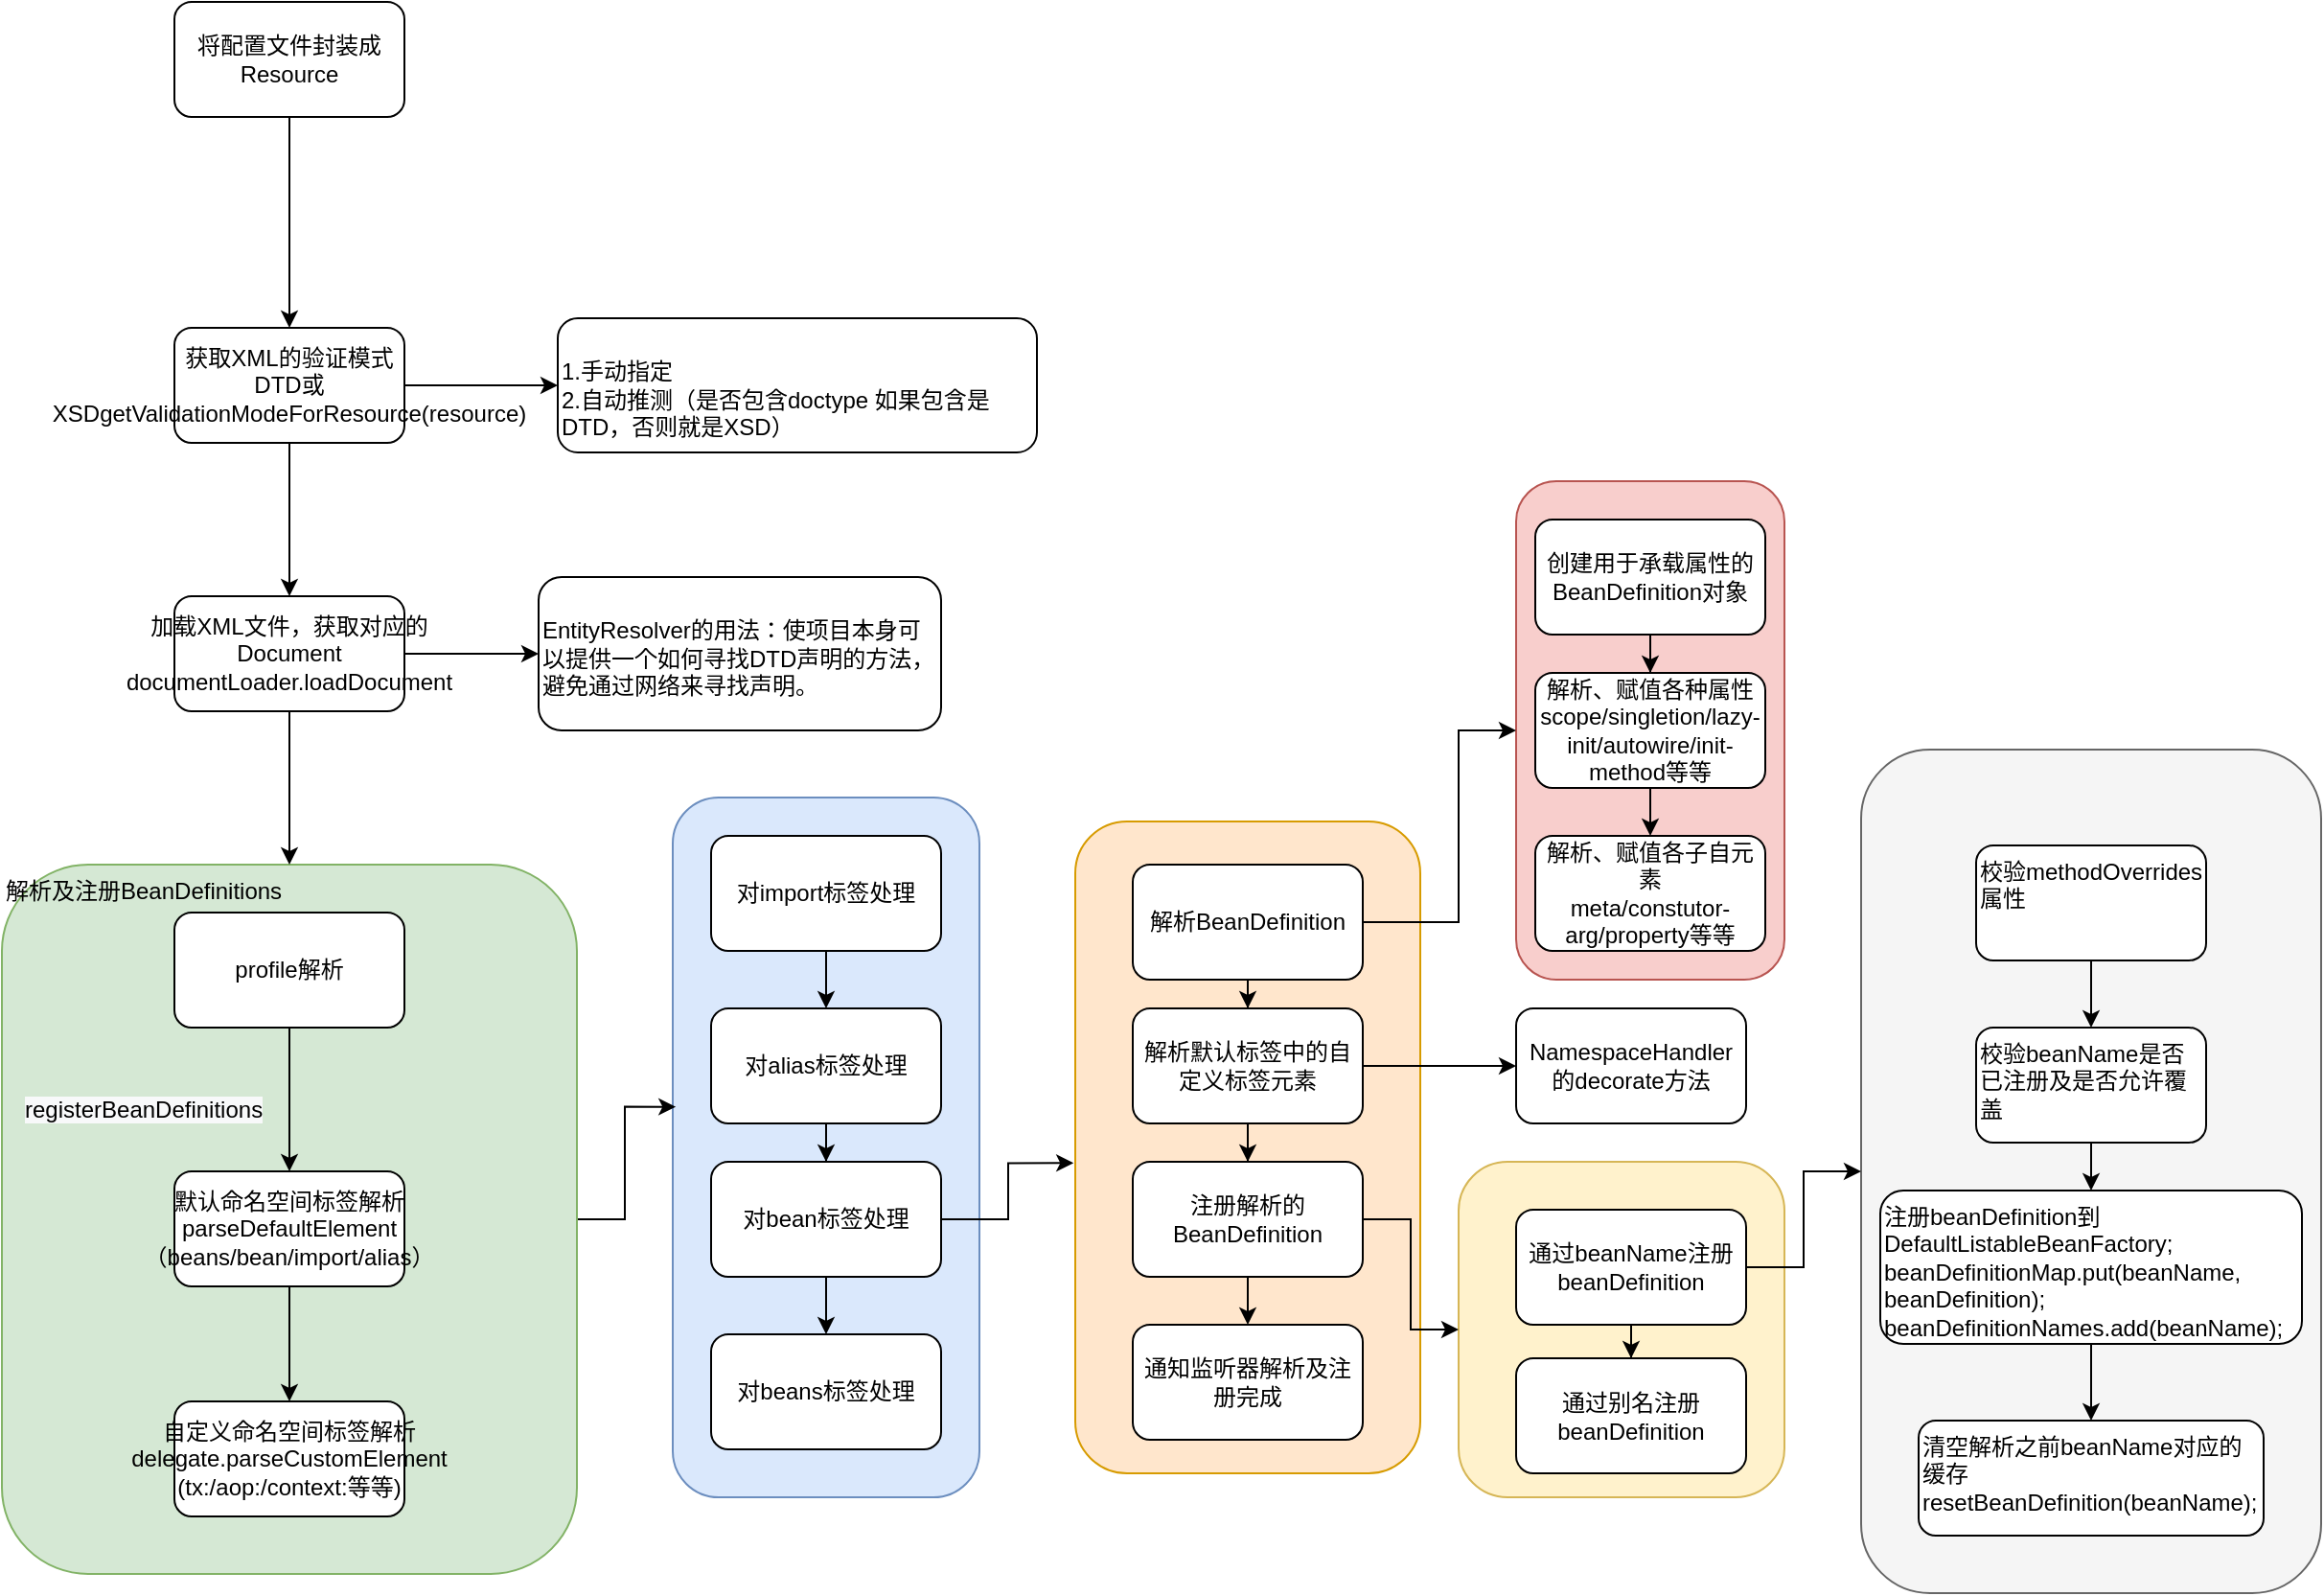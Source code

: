<mxfile version="15.7.3" type="github">
  <diagram id="ui_wG3QZJv_yEZTvrZ4Z" name="第 1 页">
    <mxGraphModel dx="1185" dy="662" grid="1" gridSize="10" guides="1" tooltips="1" connect="1" arrows="1" fold="1" page="1" pageScale="1" pageWidth="827" pageHeight="1169" math="0" shadow="0">
      <root>
        <mxCell id="0" />
        <mxCell id="1" parent="0" />
        <mxCell id="1a5nTo9B3F3iDElWpVwX-89" value="" style="rounded=1;whiteSpace=wrap;html=1;align=left;verticalAlign=top;fillColor=#f5f5f5;fontColor=#333333;strokeColor=#666666;" vertex="1" parent="1">
          <mxGeometry x="1160" y="440" width="240" height="440" as="geometry" />
        </mxCell>
        <mxCell id="1a5nTo9B3F3iDElWpVwX-79" value="" style="rounded=1;whiteSpace=wrap;html=1;align=left;verticalAlign=top;fillColor=#fff2cc;strokeColor=#d6b656;" vertex="1" parent="1">
          <mxGeometry x="950" y="655" width="170" height="175" as="geometry" />
        </mxCell>
        <mxCell id="1a5nTo9B3F3iDElWpVwX-66" value="" style="rounded=1;whiteSpace=wrap;html=1;align=left;verticalAlign=top;fillColor=#dae8fc;strokeColor=#6c8ebf;" vertex="1" parent="1">
          <mxGeometry x="540" y="465" width="160" height="365" as="geometry" />
        </mxCell>
        <mxCell id="1a5nTo9B3F3iDElWpVwX-65" value="" style="rounded=1;whiteSpace=wrap;html=1;align=left;verticalAlign=top;fillColor=#ffe6cc;strokeColor=#d79b00;" vertex="1" parent="1">
          <mxGeometry x="750" y="477.5" width="180" height="340" as="geometry" />
        </mxCell>
        <mxCell id="1a5nTo9B3F3iDElWpVwX-64" value="" style="rounded=1;whiteSpace=wrap;html=1;align=left;verticalAlign=top;fillColor=#f8cecc;strokeColor=#b85450;" vertex="1" parent="1">
          <mxGeometry x="980" y="300" width="140" height="260" as="geometry" />
        </mxCell>
        <mxCell id="1a5nTo9B3F3iDElWpVwX-70" style="edgeStyle=orthogonalEdgeStyle;rounded=0;orthogonalLoop=1;jettySize=auto;html=1;entryX=0.01;entryY=0.442;entryDx=0;entryDy=0;entryPerimeter=0;" edge="1" parent="1" source="1a5nTo9B3F3iDElWpVwX-8" target="1a5nTo9B3F3iDElWpVwX-66">
          <mxGeometry relative="1" as="geometry" />
        </mxCell>
        <mxCell id="1a5nTo9B3F3iDElWpVwX-8" value="解析及注册BeanDefinitions" style="whiteSpace=wrap;html=1;rounded=1;align=left;verticalAlign=top;fillColor=#d5e8d4;strokeColor=#82b366;" vertex="1" parent="1">
          <mxGeometry x="190" y="500" width="300" height="370" as="geometry" />
        </mxCell>
        <mxCell id="1a5nTo9B3F3iDElWpVwX-7" value="" style="edgeStyle=orthogonalEdgeStyle;rounded=0;orthogonalLoop=1;jettySize=auto;html=1;" edge="1" parent="1" source="1a5nTo9B3F3iDElWpVwX-5" target="1a5nTo9B3F3iDElWpVwX-6">
          <mxGeometry relative="1" as="geometry" />
        </mxCell>
        <mxCell id="1a5nTo9B3F3iDElWpVwX-34" value="" style="edgeStyle=orthogonalEdgeStyle;rounded=0;orthogonalLoop=1;jettySize=auto;html=1;" edge="1" parent="1" source="1a5nTo9B3F3iDElWpVwX-5" target="1a5nTo9B3F3iDElWpVwX-30">
          <mxGeometry relative="1" as="geometry" />
        </mxCell>
        <mxCell id="1a5nTo9B3F3iDElWpVwX-5" value="获取XML的验证模式&lt;br&gt;DTD或XSD&lt;span style=&quot;text-align: left&quot;&gt;getValidationModeForResource(resource)&lt;/span&gt;" style="rounded=1;whiteSpace=wrap;html=1;" vertex="1" parent="1">
          <mxGeometry x="280" y="220" width="120" height="60" as="geometry" />
        </mxCell>
        <mxCell id="1a5nTo9B3F3iDElWpVwX-9" value="" style="edgeStyle=orthogonalEdgeStyle;rounded=0;orthogonalLoop=1;jettySize=auto;html=1;" edge="1" parent="1" source="1a5nTo9B3F3iDElWpVwX-6" target="1a5nTo9B3F3iDElWpVwX-8">
          <mxGeometry relative="1" as="geometry" />
        </mxCell>
        <mxCell id="1a5nTo9B3F3iDElWpVwX-33" value="" style="edgeStyle=orthogonalEdgeStyle;rounded=0;orthogonalLoop=1;jettySize=auto;html=1;" edge="1" parent="1" source="1a5nTo9B3F3iDElWpVwX-6" target="1a5nTo9B3F3iDElWpVwX-29">
          <mxGeometry relative="1" as="geometry" />
        </mxCell>
        <mxCell id="1a5nTo9B3F3iDElWpVwX-6" value="加载XML文件，获取对应的Document&lt;br&gt;&lt;span style=&quot;text-align: left&quot;&gt;documentLoader.loadDocument&lt;/span&gt;" style="whiteSpace=wrap;html=1;rounded=1;" vertex="1" parent="1">
          <mxGeometry x="280" y="360" width="120" height="60" as="geometry" />
        </mxCell>
        <mxCell id="1a5nTo9B3F3iDElWpVwX-11" value="" style="edgeStyle=orthogonalEdgeStyle;rounded=0;orthogonalLoop=1;jettySize=auto;html=1;" edge="1" parent="1" source="1a5nTo9B3F3iDElWpVwX-10" target="1a5nTo9B3F3iDElWpVwX-5">
          <mxGeometry relative="1" as="geometry" />
        </mxCell>
        <mxCell id="1a5nTo9B3F3iDElWpVwX-10" value="将配置文件封装成Resource" style="rounded=1;whiteSpace=wrap;html=1;" vertex="1" parent="1">
          <mxGeometry x="280" y="50" width="120" height="60" as="geometry" />
        </mxCell>
        <mxCell id="1a5nTo9B3F3iDElWpVwX-22" value="" style="edgeStyle=orthogonalEdgeStyle;rounded=0;orthogonalLoop=1;jettySize=auto;html=1;" edge="1" parent="1" source="1a5nTo9B3F3iDElWpVwX-19" target="1a5nTo9B3F3iDElWpVwX-21">
          <mxGeometry relative="1" as="geometry" />
        </mxCell>
        <mxCell id="1a5nTo9B3F3iDElWpVwX-19" value="profile解析" style="whiteSpace=wrap;html=1;rounded=1;" vertex="1" parent="1">
          <mxGeometry x="280" y="525" width="120" height="60" as="geometry" />
        </mxCell>
        <mxCell id="1a5nTo9B3F3iDElWpVwX-24" value="" style="edgeStyle=orthogonalEdgeStyle;rounded=0;orthogonalLoop=1;jettySize=auto;html=1;" edge="1" parent="1" source="1a5nTo9B3F3iDElWpVwX-21" target="1a5nTo9B3F3iDElWpVwX-23">
          <mxGeometry relative="1" as="geometry" />
        </mxCell>
        <mxCell id="1a5nTo9B3F3iDElWpVwX-21" value="&lt;span&gt;默认命名空间标签解析parseDefaultElement&lt;br&gt;（beans/bean/import/alias）&lt;/span&gt;" style="whiteSpace=wrap;html=1;rounded=1;" vertex="1" parent="1">
          <mxGeometry x="280" y="660" width="120" height="60" as="geometry" />
        </mxCell>
        <mxCell id="1a5nTo9B3F3iDElWpVwX-23" value="&lt;span&gt;自定义命名空间标签解析delegate.parseCustomElement&lt;br&gt;(tx:/aop:/context:等等)&lt;/span&gt;" style="whiteSpace=wrap;html=1;rounded=1;" vertex="1" parent="1">
          <mxGeometry x="280" y="780" width="120" height="60" as="geometry" />
        </mxCell>
        <mxCell id="1a5nTo9B3F3iDElWpVwX-29" value="&lt;br&gt;&lt;span&gt;EntityResolver的用法：使项目本身可以提供一个如何寻找DTD声明的方法，避免通过网络来寻找声明。&lt;/span&gt;" style="rounded=1;whiteSpace=wrap;html=1;align=left;verticalAlign=top;" vertex="1" parent="1">
          <mxGeometry x="470" y="350" width="210" height="80" as="geometry" />
        </mxCell>
        <mxCell id="1a5nTo9B3F3iDElWpVwX-30" value="&lt;br&gt;&lt;span&gt;1.手动指定&lt;/span&gt;&lt;br&gt;&lt;span&gt;2.自动推测（是否包含doctype 如果包含是DTD，否则就是XSD）&lt;/span&gt;" style="rounded=1;whiteSpace=wrap;html=1;align=left;verticalAlign=top;" vertex="1" parent="1">
          <mxGeometry x="480" y="215" width="250" height="70" as="geometry" />
        </mxCell>
        <mxCell id="1a5nTo9B3F3iDElWpVwX-38" value="&lt;br style=&quot;color: rgb(0, 0, 0); font-family: helvetica; font-size: 12px; font-style: normal; font-weight: 400; letter-spacing: normal; text-align: left; text-indent: 0px; text-transform: none; word-spacing: 0px; background-color: rgb(248, 249, 250);&quot;&gt;&lt;br style=&quot;color: rgb(0, 0, 0); font-family: helvetica; font-size: 12px; font-style: normal; font-weight: 400; letter-spacing: normal; text-align: left; text-indent: 0px; text-transform: none; word-spacing: 0px; background-color: rgb(248, 249, 250);&quot;&gt;&lt;span style=&quot;color: rgb(0, 0, 0); font-size: 12px; font-style: normal; font-weight: 400; letter-spacing: normal; text-align: left; text-indent: 0px; text-transform: none; word-spacing: 0px; background-color: rgb(248, 249, 250); font-family: helvetica;&quot;&gt;registerBeanDefinitions&lt;/span&gt;" style="text;whiteSpace=wrap;html=1;" vertex="1" parent="1">
          <mxGeometry x="200" y="585" width="130" height="70" as="geometry" />
        </mxCell>
        <mxCell id="1a5nTo9B3F3iDElWpVwX-42" value="" style="edgeStyle=orthogonalEdgeStyle;rounded=0;orthogonalLoop=1;jettySize=auto;html=1;" edge="1" parent="1" source="1a5nTo9B3F3iDElWpVwX-39" target="1a5nTo9B3F3iDElWpVwX-41">
          <mxGeometry relative="1" as="geometry" />
        </mxCell>
        <mxCell id="1a5nTo9B3F3iDElWpVwX-39" value="对import标签处理" style="whiteSpace=wrap;html=1;rounded=1;" vertex="1" parent="1">
          <mxGeometry x="560" y="485" width="120" height="60" as="geometry" />
        </mxCell>
        <mxCell id="1a5nTo9B3F3iDElWpVwX-44" value="" style="edgeStyle=orthogonalEdgeStyle;rounded=0;orthogonalLoop=1;jettySize=auto;html=1;" edge="1" parent="1" source="1a5nTo9B3F3iDElWpVwX-41" target="1a5nTo9B3F3iDElWpVwX-43">
          <mxGeometry relative="1" as="geometry" />
        </mxCell>
        <mxCell id="1a5nTo9B3F3iDElWpVwX-41" value="对alias标签处理" style="whiteSpace=wrap;html=1;rounded=1;" vertex="1" parent="1">
          <mxGeometry x="560" y="575" width="120" height="60" as="geometry" />
        </mxCell>
        <mxCell id="1a5nTo9B3F3iDElWpVwX-46" value="" style="edgeStyle=orthogonalEdgeStyle;rounded=0;orthogonalLoop=1;jettySize=auto;html=1;" edge="1" parent="1" source="1a5nTo9B3F3iDElWpVwX-43" target="1a5nTo9B3F3iDElWpVwX-45">
          <mxGeometry relative="1" as="geometry" />
        </mxCell>
        <mxCell id="1a5nTo9B3F3iDElWpVwX-69" style="edgeStyle=orthogonalEdgeStyle;rounded=0;orthogonalLoop=1;jettySize=auto;html=1;entryX=-0.005;entryY=0.524;entryDx=0;entryDy=0;entryPerimeter=0;" edge="1" parent="1" source="1a5nTo9B3F3iDElWpVwX-43" target="1a5nTo9B3F3iDElWpVwX-65">
          <mxGeometry relative="1" as="geometry" />
        </mxCell>
        <mxCell id="1a5nTo9B3F3iDElWpVwX-43" value="对bean标签处理" style="whiteSpace=wrap;html=1;rounded=1;" vertex="1" parent="1">
          <mxGeometry x="560" y="655" width="120" height="60" as="geometry" />
        </mxCell>
        <mxCell id="1a5nTo9B3F3iDElWpVwX-45" value="对beans标签处理" style="whiteSpace=wrap;html=1;rounded=1;" vertex="1" parent="1">
          <mxGeometry x="560" y="745" width="120" height="60" as="geometry" />
        </mxCell>
        <mxCell id="1a5nTo9B3F3iDElWpVwX-51" value="" style="edgeStyle=orthogonalEdgeStyle;rounded=0;orthogonalLoop=1;jettySize=auto;html=1;" edge="1" parent="1" source="1a5nTo9B3F3iDElWpVwX-48" target="1a5nTo9B3F3iDElWpVwX-50">
          <mxGeometry relative="1" as="geometry" />
        </mxCell>
        <mxCell id="1a5nTo9B3F3iDElWpVwX-68" style="edgeStyle=orthogonalEdgeStyle;rounded=0;orthogonalLoop=1;jettySize=auto;html=1;entryX=0;entryY=0.5;entryDx=0;entryDy=0;" edge="1" parent="1" source="1a5nTo9B3F3iDElWpVwX-48" target="1a5nTo9B3F3iDElWpVwX-64">
          <mxGeometry relative="1" as="geometry">
            <Array as="points">
              <mxPoint x="950" y="530" />
              <mxPoint x="950" y="430" />
            </Array>
          </mxGeometry>
        </mxCell>
        <mxCell id="1a5nTo9B3F3iDElWpVwX-48" value="解析BeanDefinition" style="whiteSpace=wrap;html=1;rounded=1;" vertex="1" parent="1">
          <mxGeometry x="780" y="500" width="120" height="60" as="geometry" />
        </mxCell>
        <mxCell id="1a5nTo9B3F3iDElWpVwX-53" value="" style="edgeStyle=orthogonalEdgeStyle;rounded=0;orthogonalLoop=1;jettySize=auto;html=1;" edge="1" parent="1" source="1a5nTo9B3F3iDElWpVwX-50" target="1a5nTo9B3F3iDElWpVwX-52">
          <mxGeometry relative="1" as="geometry" />
        </mxCell>
        <mxCell id="1a5nTo9B3F3iDElWpVwX-74" value="" style="edgeStyle=orthogonalEdgeStyle;rounded=0;orthogonalLoop=1;jettySize=auto;html=1;" edge="1" parent="1" source="1a5nTo9B3F3iDElWpVwX-50" target="1a5nTo9B3F3iDElWpVwX-73">
          <mxGeometry relative="1" as="geometry" />
        </mxCell>
        <mxCell id="1a5nTo9B3F3iDElWpVwX-50" value="解析默认标签中的自定义标签元素" style="whiteSpace=wrap;html=1;rounded=1;" vertex="1" parent="1">
          <mxGeometry x="780" y="575" width="120" height="60" as="geometry" />
        </mxCell>
        <mxCell id="1a5nTo9B3F3iDElWpVwX-55" value="" style="edgeStyle=orthogonalEdgeStyle;rounded=0;orthogonalLoop=1;jettySize=auto;html=1;" edge="1" parent="1" source="1a5nTo9B3F3iDElWpVwX-52" target="1a5nTo9B3F3iDElWpVwX-54">
          <mxGeometry relative="1" as="geometry" />
        </mxCell>
        <mxCell id="1a5nTo9B3F3iDElWpVwX-87" style="edgeStyle=orthogonalEdgeStyle;rounded=0;orthogonalLoop=1;jettySize=auto;html=1;" edge="1" parent="1" source="1a5nTo9B3F3iDElWpVwX-52" target="1a5nTo9B3F3iDElWpVwX-79">
          <mxGeometry relative="1" as="geometry" />
        </mxCell>
        <mxCell id="1a5nTo9B3F3iDElWpVwX-52" value="注册解析的BeanDefinition" style="whiteSpace=wrap;html=1;rounded=1;" vertex="1" parent="1">
          <mxGeometry x="780" y="655" width="120" height="60" as="geometry" />
        </mxCell>
        <mxCell id="1a5nTo9B3F3iDElWpVwX-54" value="通知监听器解析及注册完成" style="whiteSpace=wrap;html=1;rounded=1;" vertex="1" parent="1">
          <mxGeometry x="780" y="740" width="120" height="60" as="geometry" />
        </mxCell>
        <mxCell id="1a5nTo9B3F3iDElWpVwX-60" value="" style="edgeStyle=orthogonalEdgeStyle;rounded=0;orthogonalLoop=1;jettySize=auto;html=1;" edge="1" parent="1" source="1a5nTo9B3F3iDElWpVwX-57" target="1a5nTo9B3F3iDElWpVwX-59">
          <mxGeometry relative="1" as="geometry" />
        </mxCell>
        <mxCell id="1a5nTo9B3F3iDElWpVwX-57" value="创建用于承载属性的BeanDefinition对象" style="whiteSpace=wrap;html=1;rounded=1;" vertex="1" parent="1">
          <mxGeometry x="990" y="320" width="120" height="60" as="geometry" />
        </mxCell>
        <mxCell id="1a5nTo9B3F3iDElWpVwX-62" value="" style="edgeStyle=orthogonalEdgeStyle;rounded=0;orthogonalLoop=1;jettySize=auto;html=1;" edge="1" parent="1" source="1a5nTo9B3F3iDElWpVwX-59" target="1a5nTo9B3F3iDElWpVwX-61">
          <mxGeometry relative="1" as="geometry" />
        </mxCell>
        <mxCell id="1a5nTo9B3F3iDElWpVwX-59" value="解析、赋值各种属性&lt;br&gt;scope/singletion/lazy-init/autowire/init-method等等" style="whiteSpace=wrap;html=1;rounded=1;" vertex="1" parent="1">
          <mxGeometry x="990" y="400" width="120" height="60" as="geometry" />
        </mxCell>
        <mxCell id="1a5nTo9B3F3iDElWpVwX-61" value="解析、赋值各子自元素&lt;br&gt;meta/constutor-arg/property等等" style="whiteSpace=wrap;html=1;rounded=1;" vertex="1" parent="1">
          <mxGeometry x="990" y="485" width="120" height="60" as="geometry" />
        </mxCell>
        <mxCell id="1a5nTo9B3F3iDElWpVwX-73" value="NamespaceHandler的decorate方法" style="whiteSpace=wrap;html=1;rounded=1;" vertex="1" parent="1">
          <mxGeometry x="980" y="575" width="120" height="60" as="geometry" />
        </mxCell>
        <mxCell id="1a5nTo9B3F3iDElWpVwX-78" value="" style="edgeStyle=orthogonalEdgeStyle;rounded=0;orthogonalLoop=1;jettySize=auto;html=1;" edge="1" parent="1" source="1a5nTo9B3F3iDElWpVwX-75" target="1a5nTo9B3F3iDElWpVwX-77">
          <mxGeometry relative="1" as="geometry" />
        </mxCell>
        <mxCell id="1a5nTo9B3F3iDElWpVwX-90" style="edgeStyle=orthogonalEdgeStyle;rounded=0;orthogonalLoop=1;jettySize=auto;html=1;" edge="1" parent="1" source="1a5nTo9B3F3iDElWpVwX-75" target="1a5nTo9B3F3iDElWpVwX-89">
          <mxGeometry relative="1" as="geometry" />
        </mxCell>
        <mxCell id="1a5nTo9B3F3iDElWpVwX-75" value="通过beanName注册beanDefinition" style="whiteSpace=wrap;html=1;rounded=1;" vertex="1" parent="1">
          <mxGeometry x="980" y="680" width="120" height="60" as="geometry" />
        </mxCell>
        <mxCell id="1a5nTo9B3F3iDElWpVwX-77" value="&lt;span&gt;通过别名注册beanDefinition&lt;/span&gt;" style="whiteSpace=wrap;html=1;rounded=1;" vertex="1" parent="1">
          <mxGeometry x="980" y="757.5" width="120" height="60" as="geometry" />
        </mxCell>
        <mxCell id="1a5nTo9B3F3iDElWpVwX-82" value="" style="edgeStyle=orthogonalEdgeStyle;rounded=0;orthogonalLoop=1;jettySize=auto;html=1;" edge="1" parent="1" source="1a5nTo9B3F3iDElWpVwX-80" target="1a5nTo9B3F3iDElWpVwX-81">
          <mxGeometry relative="1" as="geometry" />
        </mxCell>
        <mxCell id="1a5nTo9B3F3iDElWpVwX-80" value="校验methodOverrides属性" style="rounded=1;whiteSpace=wrap;html=1;align=left;verticalAlign=top;" vertex="1" parent="1">
          <mxGeometry x="1220" y="490" width="120" height="60" as="geometry" />
        </mxCell>
        <mxCell id="1a5nTo9B3F3iDElWpVwX-84" value="" style="edgeStyle=orthogonalEdgeStyle;rounded=0;orthogonalLoop=1;jettySize=auto;html=1;" edge="1" parent="1" source="1a5nTo9B3F3iDElWpVwX-81" target="1a5nTo9B3F3iDElWpVwX-83">
          <mxGeometry relative="1" as="geometry" />
        </mxCell>
        <mxCell id="1a5nTo9B3F3iDElWpVwX-81" value="校验beanName是否已注册及是否允许覆盖" style="whiteSpace=wrap;html=1;rounded=1;align=left;verticalAlign=top;" vertex="1" parent="1">
          <mxGeometry x="1220" y="585" width="120" height="60" as="geometry" />
        </mxCell>
        <mxCell id="1a5nTo9B3F3iDElWpVwX-86" value="" style="edgeStyle=orthogonalEdgeStyle;rounded=0;orthogonalLoop=1;jettySize=auto;html=1;" edge="1" parent="1" source="1a5nTo9B3F3iDElWpVwX-83" target="1a5nTo9B3F3iDElWpVwX-85">
          <mxGeometry relative="1" as="geometry" />
        </mxCell>
        <mxCell id="1a5nTo9B3F3iDElWpVwX-83" value="注册beanDefinition到DefaultListableBeanFactory;&lt;br&gt;beanDefinitionMap.put(beanName, beanDefinition);&lt;br&gt;beanDefinitionNames.add(beanName);" style="whiteSpace=wrap;html=1;rounded=1;align=left;verticalAlign=top;" vertex="1" parent="1">
          <mxGeometry x="1170" y="670" width="220" height="80" as="geometry" />
        </mxCell>
        <mxCell id="1a5nTo9B3F3iDElWpVwX-85" value="清空解析之前beanName对应的缓存resetBeanDefinition(beanName);" style="whiteSpace=wrap;html=1;rounded=1;align=left;verticalAlign=top;" vertex="1" parent="1">
          <mxGeometry x="1190" y="790" width="180" height="60" as="geometry" />
        </mxCell>
      </root>
    </mxGraphModel>
  </diagram>
</mxfile>
